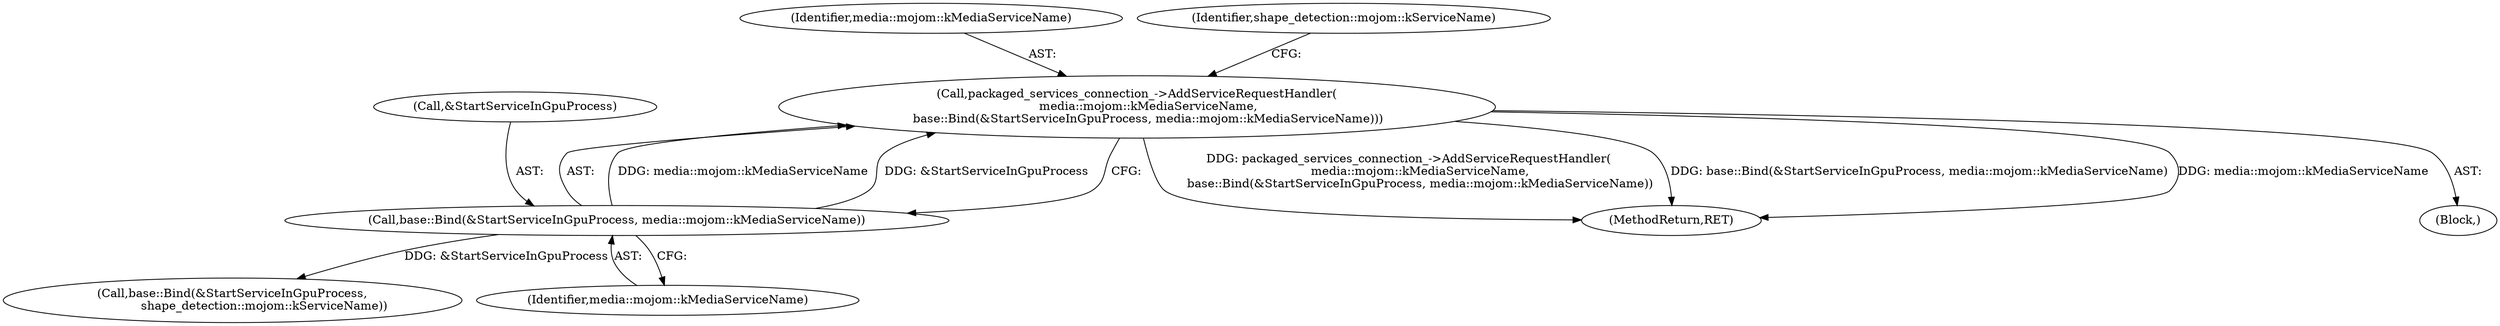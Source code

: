 digraph "0_Chrome_bc1f34b9be509f1404f0bb1ba1947614d5f0bcd1_3@API" {
"1000310" [label="(Call,packaged_services_connection_->AddServiceRequestHandler(\n      media::mojom::kMediaServiceName,\n      base::Bind(&StartServiceInGpuProcess, media::mojom::kMediaServiceName)))"];
"1000312" [label="(Call,base::Bind(&StartServiceInGpuProcess, media::mojom::kMediaServiceName))"];
"1000312" [label="(Call,base::Bind(&StartServiceInGpuProcess, media::mojom::kMediaServiceName))"];
"1000310" [label="(Call,packaged_services_connection_->AddServiceRequestHandler(\n      media::mojom::kMediaServiceName,\n      base::Bind(&StartServiceInGpuProcess, media::mojom::kMediaServiceName)))"];
"1000331" [label="(MethodReturn,RET)"];
"1000101" [label="(Block,)"];
"1000318" [label="(Call,base::Bind(&StartServiceInGpuProcess,\n                 shape_detection::mojom::kServiceName))"];
"1000313" [label="(Call,&StartServiceInGpuProcess)"];
"1000311" [label="(Identifier,media::mojom::kMediaServiceName)"];
"1000317" [label="(Identifier,shape_detection::mojom::kServiceName)"];
"1000315" [label="(Identifier,media::mojom::kMediaServiceName)"];
"1000310" -> "1000101"  [label="AST: "];
"1000310" -> "1000312"  [label="CFG: "];
"1000311" -> "1000310"  [label="AST: "];
"1000312" -> "1000310"  [label="AST: "];
"1000317" -> "1000310"  [label="CFG: "];
"1000310" -> "1000331"  [label="DDG: packaged_services_connection_->AddServiceRequestHandler(\n      media::mojom::kMediaServiceName,\n      base::Bind(&StartServiceInGpuProcess, media::mojom::kMediaServiceName))"];
"1000310" -> "1000331"  [label="DDG: base::Bind(&StartServiceInGpuProcess, media::mojom::kMediaServiceName)"];
"1000310" -> "1000331"  [label="DDG: media::mojom::kMediaServiceName"];
"1000312" -> "1000310"  [label="DDG: media::mojom::kMediaServiceName"];
"1000312" -> "1000310"  [label="DDG: &StartServiceInGpuProcess"];
"1000312" -> "1000315"  [label="CFG: "];
"1000313" -> "1000312"  [label="AST: "];
"1000315" -> "1000312"  [label="AST: "];
"1000312" -> "1000318"  [label="DDG: &StartServiceInGpuProcess"];
}
